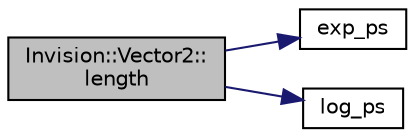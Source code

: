 digraph "Invision::Vector2::length"
{
 // LATEX_PDF_SIZE
  edge [fontname="Helvetica",fontsize="10",labelfontname="Helvetica",labelfontsize="10"];
  node [fontname="Helvetica",fontsize="10",shape=record];
  rankdir="LR";
  Node1 [label="Invision::Vector2::\llength",height=0.2,width=0.4,color="black", fillcolor="grey75", style="filled", fontcolor="black",tooltip="calculates the length of a vector"];
  Node1 -> Node2 [color="midnightblue",fontsize="10",style="solid",fontname="Helvetica"];
  Node2 [label="exp_ps",height=0.2,width=0.4,color="black", fillcolor="white", style="filled",URL="$sse__mathfun_8h.html#a71d2bc521cb1409d6081dd7ce2469dec",tooltip=" "];
  Node1 -> Node3 [color="midnightblue",fontsize="10",style="solid",fontname="Helvetica"];
  Node3 [label="log_ps",height=0.2,width=0.4,color="black", fillcolor="white", style="filled",URL="$sse__mathfun_8h.html#a105f22fc857992c01c2822fea48a9d3b",tooltip=" "];
}
